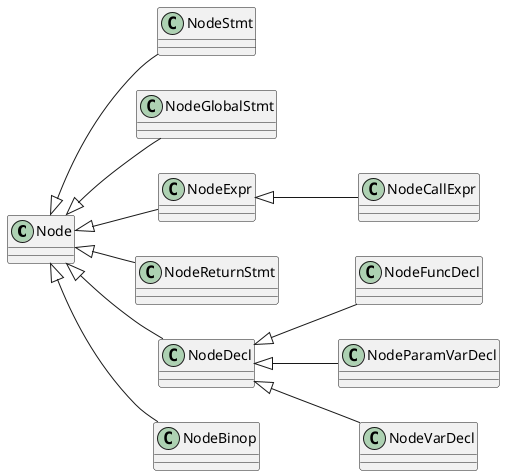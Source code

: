 @startuml
left to right direction
class Node
class NodeStmt
class NodeGlobalStmt
class NodeFuncDecl
class NodeExpr
class NodeReturnStmt
class NodeParamVarDecl
class NodeCallExpr
class NodeVarDecl
class NodeDecl
class NodeBinop


Node <|-- NodeStmt
Node <|-- NodeDecl
Node <|-- NodeGlobalStmt
Node <|-- NodeExpr
Node <|-- NodeReturnStmt
Node <|-- NodeBinop

NodeDecl <|-- NodeVarDecl
NodeDecl <|-- NodeFuncDecl
NodeDecl <|-- NodeParamVarDecl

NodeExpr <|-- NodeCallExpr

@enduml
